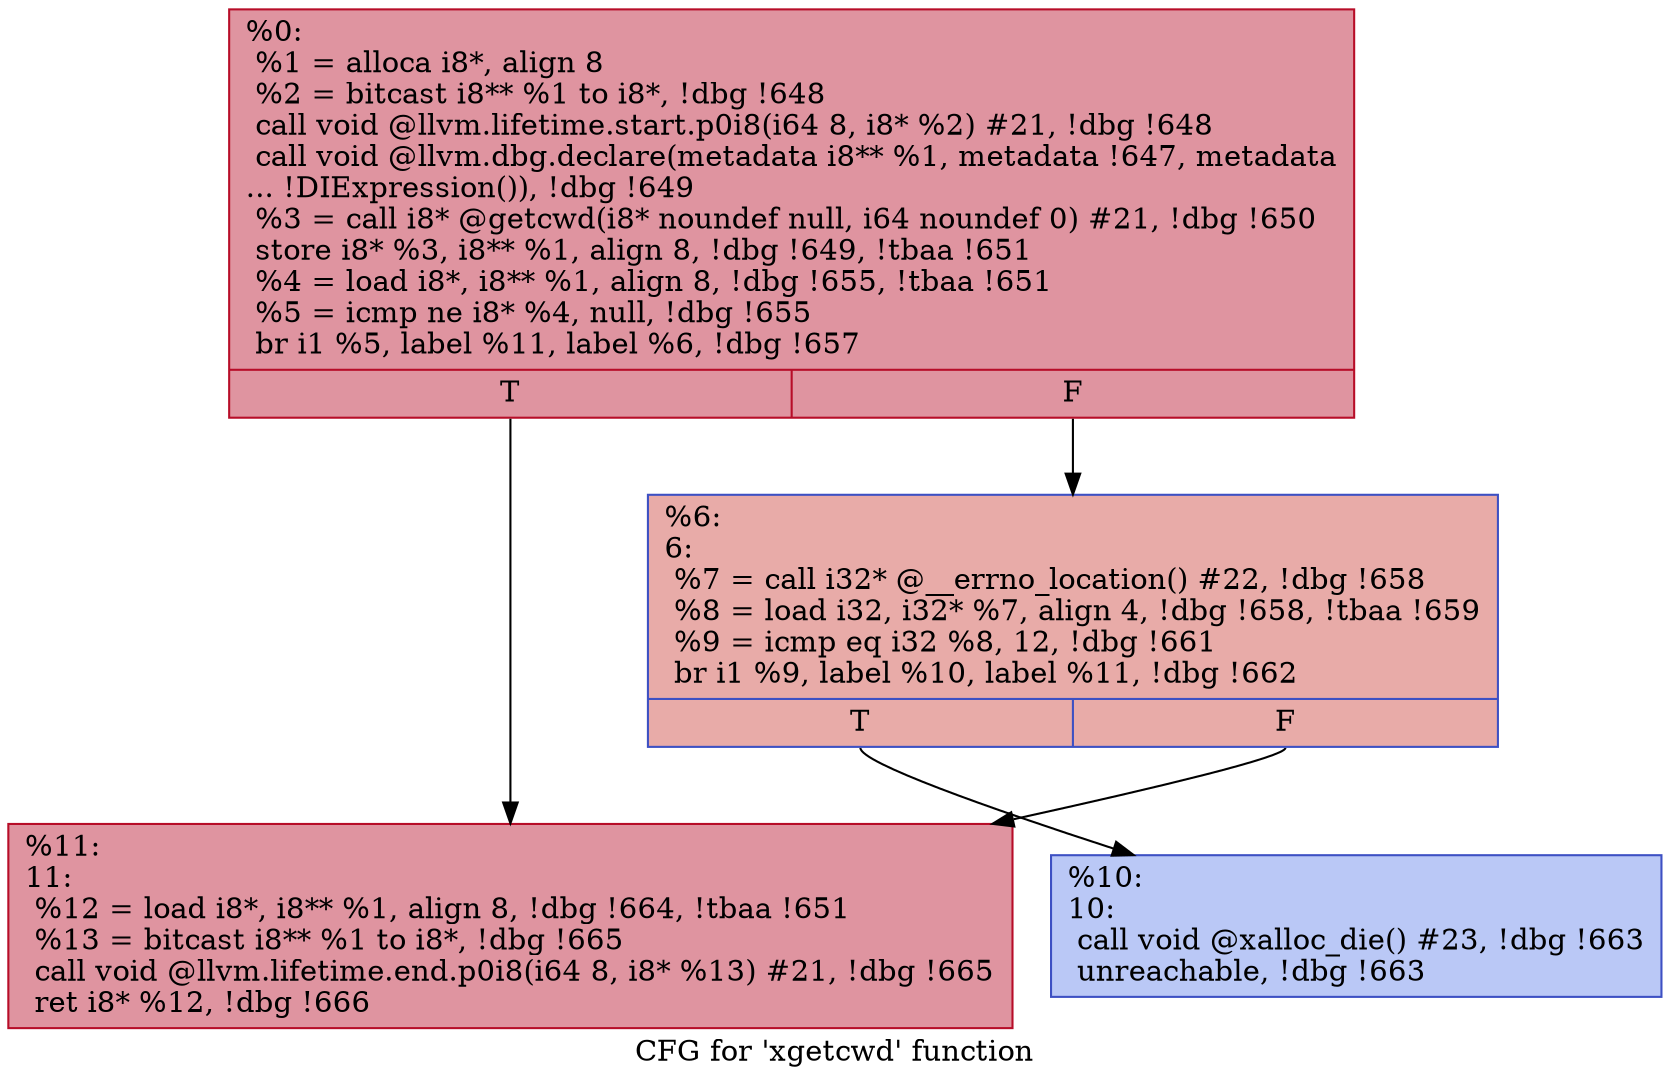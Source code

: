 digraph "CFG for 'xgetcwd' function" {
	label="CFG for 'xgetcwd' function";

	Node0x1a5ed00 [shape=record,color="#b70d28ff", style=filled, fillcolor="#b70d2870",label="{%0:\l  %1 = alloca i8*, align 8\l  %2 = bitcast i8** %1 to i8*, !dbg !648\l  call void @llvm.lifetime.start.p0i8(i64 8, i8* %2) #21, !dbg !648\l  call void @llvm.dbg.declare(metadata i8** %1, metadata !647, metadata\l... !DIExpression()), !dbg !649\l  %3 = call i8* @getcwd(i8* noundef null, i64 noundef 0) #21, !dbg !650\l  store i8* %3, i8** %1, align 8, !dbg !649, !tbaa !651\l  %4 = load i8*, i8** %1, align 8, !dbg !655, !tbaa !651\l  %5 = icmp ne i8* %4, null, !dbg !655\l  br i1 %5, label %11, label %6, !dbg !657\l|{<s0>T|<s1>F}}"];
	Node0x1a5ed00:s0 -> Node0x1a5edf0;
	Node0x1a5ed00:s1 -> Node0x1a5ed50;
	Node0x1a5ed50 [shape=record,color="#3d50c3ff", style=filled, fillcolor="#cc403a70",label="{%6:\l6:                                                \l  %7 = call i32* @__errno_location() #22, !dbg !658\l  %8 = load i32, i32* %7, align 4, !dbg !658, !tbaa !659\l  %9 = icmp eq i32 %8, 12, !dbg !661\l  br i1 %9, label %10, label %11, !dbg !662\l|{<s0>T|<s1>F}}"];
	Node0x1a5ed50:s0 -> Node0x1a5eda0;
	Node0x1a5ed50:s1 -> Node0x1a5edf0;
	Node0x1a5eda0 [shape=record,color="#3d50c3ff", style=filled, fillcolor="#6282ea70",label="{%10:\l10:                                               \l  call void @xalloc_die() #23, !dbg !663\l  unreachable, !dbg !663\l}"];
	Node0x1a5edf0 [shape=record,color="#b70d28ff", style=filled, fillcolor="#b70d2870",label="{%11:\l11:                                               \l  %12 = load i8*, i8** %1, align 8, !dbg !664, !tbaa !651\l  %13 = bitcast i8** %1 to i8*, !dbg !665\l  call void @llvm.lifetime.end.p0i8(i64 8, i8* %13) #21, !dbg !665\l  ret i8* %12, !dbg !666\l}"];
}

